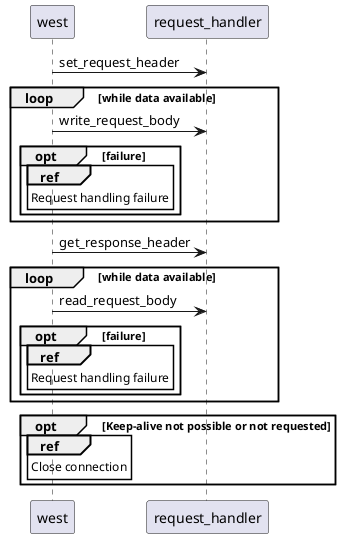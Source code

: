 @startuml
west -> request_handler:set_request_header
loop while data available
	west -> request_handler:write_request_body
	opt failure
		ref over west
			Request handling failure
		end ref
	end
end
west -> request_handler:get_response_header
loop while data available
	west -> request_handler:read_request_body
	opt failure
		ref over west
			Request handling failure
		end ref
	end
end
opt Keep-alive not possible or not requested
	ref over west
		Close connection
	end ref
end
@enduml